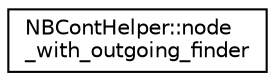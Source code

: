 digraph "Graphical Class Hierarchy"
{
  edge [fontname="Helvetica",fontsize="10",labelfontname="Helvetica",labelfontsize="10"];
  node [fontname="Helvetica",fontsize="10",shape=record];
  rankdir="LR";
  Node0 [label="NBContHelper::node\l_with_outgoing_finder",height=0.2,width=0.4,color="black", fillcolor="white", style="filled",URL="$d7/dc2/class_n_b_cont_helper_1_1node__with__outgoing__finder.html"];
}
